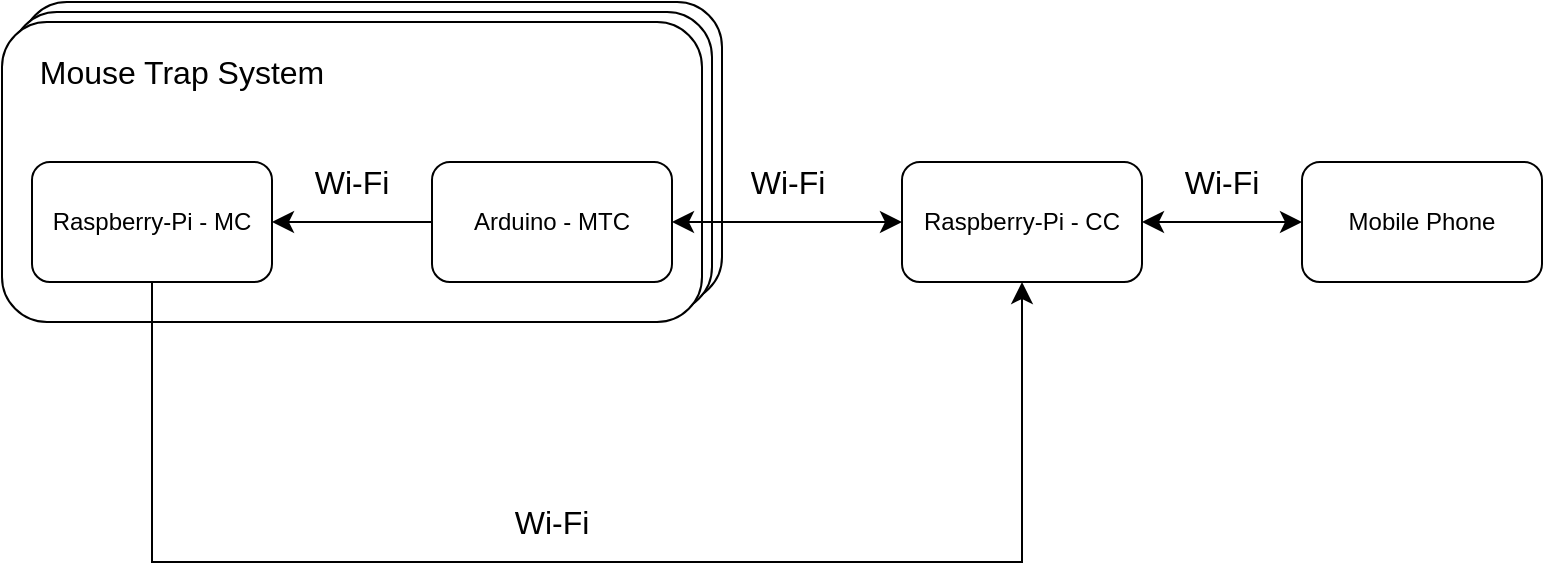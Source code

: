 <mxfile scale="1" border="0" version="24.0.7" type="device">
  <diagram name="Page-1" id="dGpcCCkFvZ3gfHvRZ5da">
    <mxGraphModel dx="1262" dy="962" grid="0" gridSize="10" guides="1" tooltips="1" connect="1" arrows="1" fold="1" page="0" pageScale="1" pageWidth="850" pageHeight="1100" math="0" shadow="0">
      <root>
        <mxCell id="0" />
        <mxCell id="1" parent="0" />
        <mxCell id="WsQo84fdxOQ58Xq3IZKJ-35" value="&lt;div align=&quot;left&quot;&gt;&lt;br&gt;&lt;/div&gt;" style="rounded=1;whiteSpace=wrap;html=1;" vertex="1" parent="1">
          <mxGeometry x="-440" y="-80" width="350" height="150" as="geometry" />
        </mxCell>
        <mxCell id="WsQo84fdxOQ58Xq3IZKJ-29" value="&lt;div align=&quot;left&quot;&gt;&lt;br&gt;&lt;/div&gt;" style="rounded=1;whiteSpace=wrap;html=1;" vertex="1" parent="1">
          <mxGeometry x="-445" y="-75" width="350" height="150" as="geometry" />
        </mxCell>
        <mxCell id="WsQo84fdxOQ58Xq3IZKJ-16" value="&lt;div align=&quot;left&quot;&gt;&lt;br&gt;&lt;/div&gt;" style="rounded=1;whiteSpace=wrap;html=1;" vertex="1" parent="1">
          <mxGeometry x="-450" y="-70" width="350" height="150" as="geometry" />
        </mxCell>
        <mxCell id="b6xKFxV9w5poojM2PfyC-12" value="" style="endArrow=classic;startArrow=classic;html=1;rounded=0;fontSize=12;startSize=8;endSize=8;curved=1;exitX=1;exitY=0.5;exitDx=0;exitDy=0;entryX=0;entryY=0.5;entryDx=0;entryDy=0;" parent="1" source="Db79J9I0t9KoaXQ6VM3Z-3" target="Db79J9I0t9KoaXQ6VM3Z-4" edge="1">
          <mxGeometry width="50" height="50" relative="1" as="geometry">
            <mxPoint x="180" y="139.7" as="sourcePoint" />
            <mxPoint x="276.0" y="139.7" as="targetPoint" />
          </mxGeometry>
        </mxCell>
        <mxCell id="Db79J9I0t9KoaXQ6VM3Z-3" value="Raspberry-Pi - CC" style="rounded=1;whiteSpace=wrap;html=1;" parent="1" vertex="1">
          <mxGeometry width="120" height="60" as="geometry" />
        </mxCell>
        <mxCell id="Db79J9I0t9KoaXQ6VM3Z-4" value="&lt;div&gt;Mobile Phone&lt;/div&gt;" style="rounded=1;whiteSpace=wrap;html=1;" parent="1" vertex="1">
          <mxGeometry x="200" width="120" height="60" as="geometry" />
        </mxCell>
        <mxCell id="WsQo84fdxOQ58Xq3IZKJ-1" value="Arduino - MTC" style="rounded=1;whiteSpace=wrap;html=1;" vertex="1" parent="1">
          <mxGeometry x="-235" width="120" height="60" as="geometry" />
        </mxCell>
        <mxCell id="WsQo84fdxOQ58Xq3IZKJ-2" value="" style="endArrow=classic;startArrow=classic;html=1;rounded=0;fontSize=12;startSize=8;endSize=8;curved=1;entryX=1;entryY=0.5;entryDx=0;entryDy=0;exitX=0;exitY=0.5;exitDx=0;exitDy=0;" edge="1" parent="1" source="Db79J9I0t9KoaXQ6VM3Z-3" target="WsQo84fdxOQ58Xq3IZKJ-1">
          <mxGeometry width="50" height="50" relative="1" as="geometry">
            <mxPoint x="12" y="8" as="sourcePoint" />
            <mxPoint x="62" y="-42" as="targetPoint" />
          </mxGeometry>
        </mxCell>
        <mxCell id="WsQo84fdxOQ58Xq3IZKJ-23" style="edgeStyle=none;curved=0;rounded=0;orthogonalLoop=1;jettySize=auto;html=1;exitX=0.5;exitY=1;exitDx=0;exitDy=0;fontSize=12;startSize=8;endSize=8;entryX=0.5;entryY=1;entryDx=0;entryDy=0;" edge="1" parent="1" source="WsQo84fdxOQ58Xq3IZKJ-10" target="Db79J9I0t9KoaXQ6VM3Z-3">
          <mxGeometry relative="1" as="geometry">
            <mxPoint x="-214" y="188" as="targetPoint" />
            <Array as="points">
              <mxPoint x="-375" y="200" />
              <mxPoint x="60" y="200" />
            </Array>
          </mxGeometry>
        </mxCell>
        <mxCell id="WsQo84fdxOQ58Xq3IZKJ-10" value="Raspberry-Pi - MC" style="rounded=1;whiteSpace=wrap;html=1;" vertex="1" parent="1">
          <mxGeometry x="-435" width="120" height="60" as="geometry" />
        </mxCell>
        <mxCell id="WsQo84fdxOQ58Xq3IZKJ-17" value="Mouse Trap System" style="text;html=1;align=center;verticalAlign=middle;whiteSpace=wrap;rounded=0;fontSize=16;" vertex="1" parent="1">
          <mxGeometry x="-435" y="-60" width="150" height="30" as="geometry" />
        </mxCell>
        <mxCell id="WsQo84fdxOQ58Xq3IZKJ-24" value="Wi-Fi" style="text;html=1;align=center;verticalAlign=middle;whiteSpace=wrap;rounded=0;fontSize=16;" vertex="1" parent="1">
          <mxGeometry x="-305" y="-5" width="60" height="30" as="geometry" />
        </mxCell>
        <mxCell id="WsQo84fdxOQ58Xq3IZKJ-25" value="Wi-Fi" style="text;html=1;align=center;verticalAlign=middle;whiteSpace=wrap;rounded=0;fontSize=16;" vertex="1" parent="1">
          <mxGeometry x="-87" y="-5" width="60" height="30" as="geometry" />
        </mxCell>
        <mxCell id="WsQo84fdxOQ58Xq3IZKJ-26" value="Wi-Fi" style="text;html=1;align=center;verticalAlign=middle;whiteSpace=wrap;rounded=0;fontSize=16;" vertex="1" parent="1">
          <mxGeometry x="130" y="-5" width="60" height="30" as="geometry" />
        </mxCell>
        <mxCell id="WsQo84fdxOQ58Xq3IZKJ-27" value="Wi-Fi" style="text;html=1;align=center;verticalAlign=middle;whiteSpace=wrap;rounded=0;fontSize=16;" vertex="1" parent="1">
          <mxGeometry x="-205" y="165" width="60" height="30" as="geometry" />
        </mxCell>
        <mxCell id="WsQo84fdxOQ58Xq3IZKJ-34" value="" style="endArrow=classic;html=1;rounded=0;fontSize=12;startSize=8;endSize=8;curved=1;exitX=0;exitY=0.5;exitDx=0;exitDy=0;entryX=1;entryY=0.5;entryDx=0;entryDy=0;" edge="1" parent="1" source="WsQo84fdxOQ58Xq3IZKJ-1" target="WsQo84fdxOQ58Xq3IZKJ-10">
          <mxGeometry width="50" height="50" relative="1" as="geometry">
            <mxPoint x="-132" y="36" as="sourcePoint" />
            <mxPoint x="-307" y="30" as="targetPoint" />
          </mxGeometry>
        </mxCell>
      </root>
    </mxGraphModel>
  </diagram>
</mxfile>
